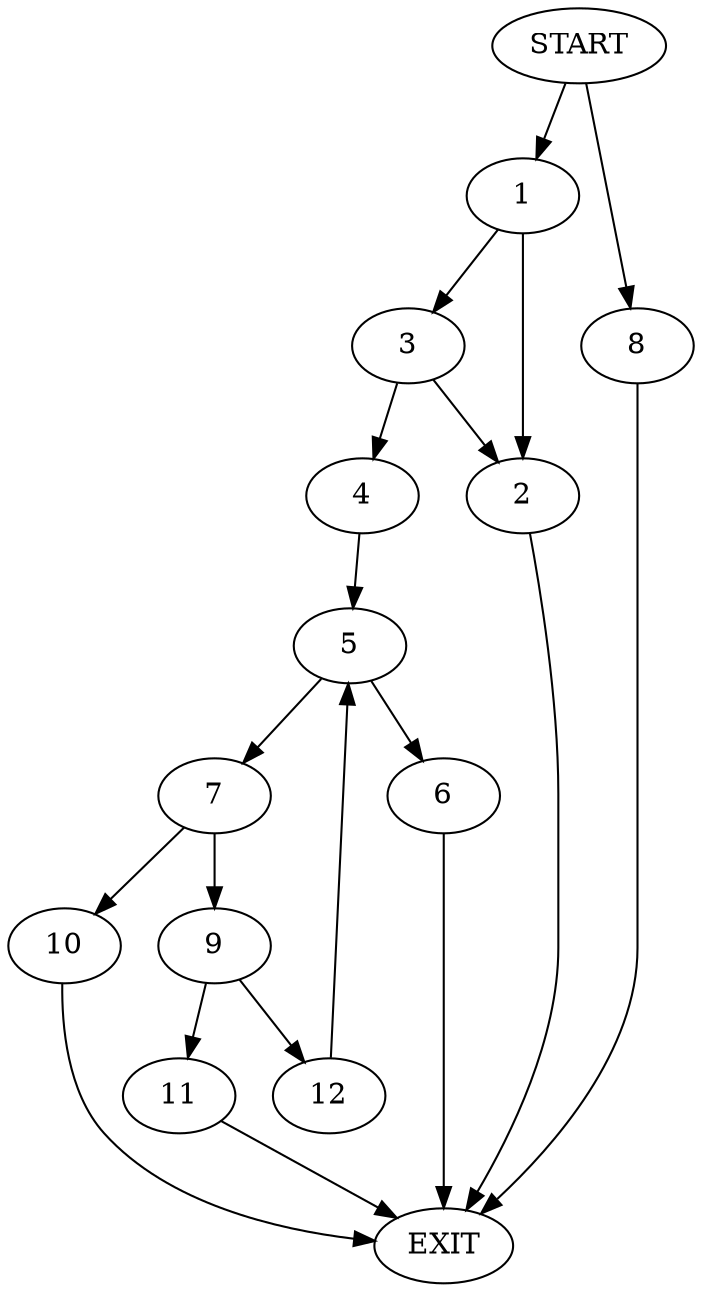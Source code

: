digraph {
0 [label="START"]
13 [label="EXIT"]
0 -> 1
1 -> 2
1 -> 3
2 -> 13
3 -> 2
3 -> 4
4 -> 5
5 -> 6
5 -> 7
0 -> 8
8 -> 13
6 -> 13
7 -> 9
7 -> 10
9 -> 11
9 -> 12
10 -> 13
11 -> 13
12 -> 5
}
